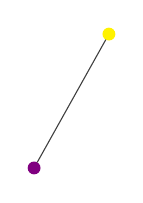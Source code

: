 \begin{tikzpicture}[scale=1]
  \tikzstyle{every node}=[draw,circle,fill=gray,inner sep=1.5]
  \path (1.2,9.1) node [color={rgb:red,128;green,0;blue,128}] (v0) {};
  \path (2.15,10.8) node [yellow] (v1) {};
  \tikzstyle{every path}=[];
  \draw [darkgray] (v0)--(v1);
\end{tikzpicture}
